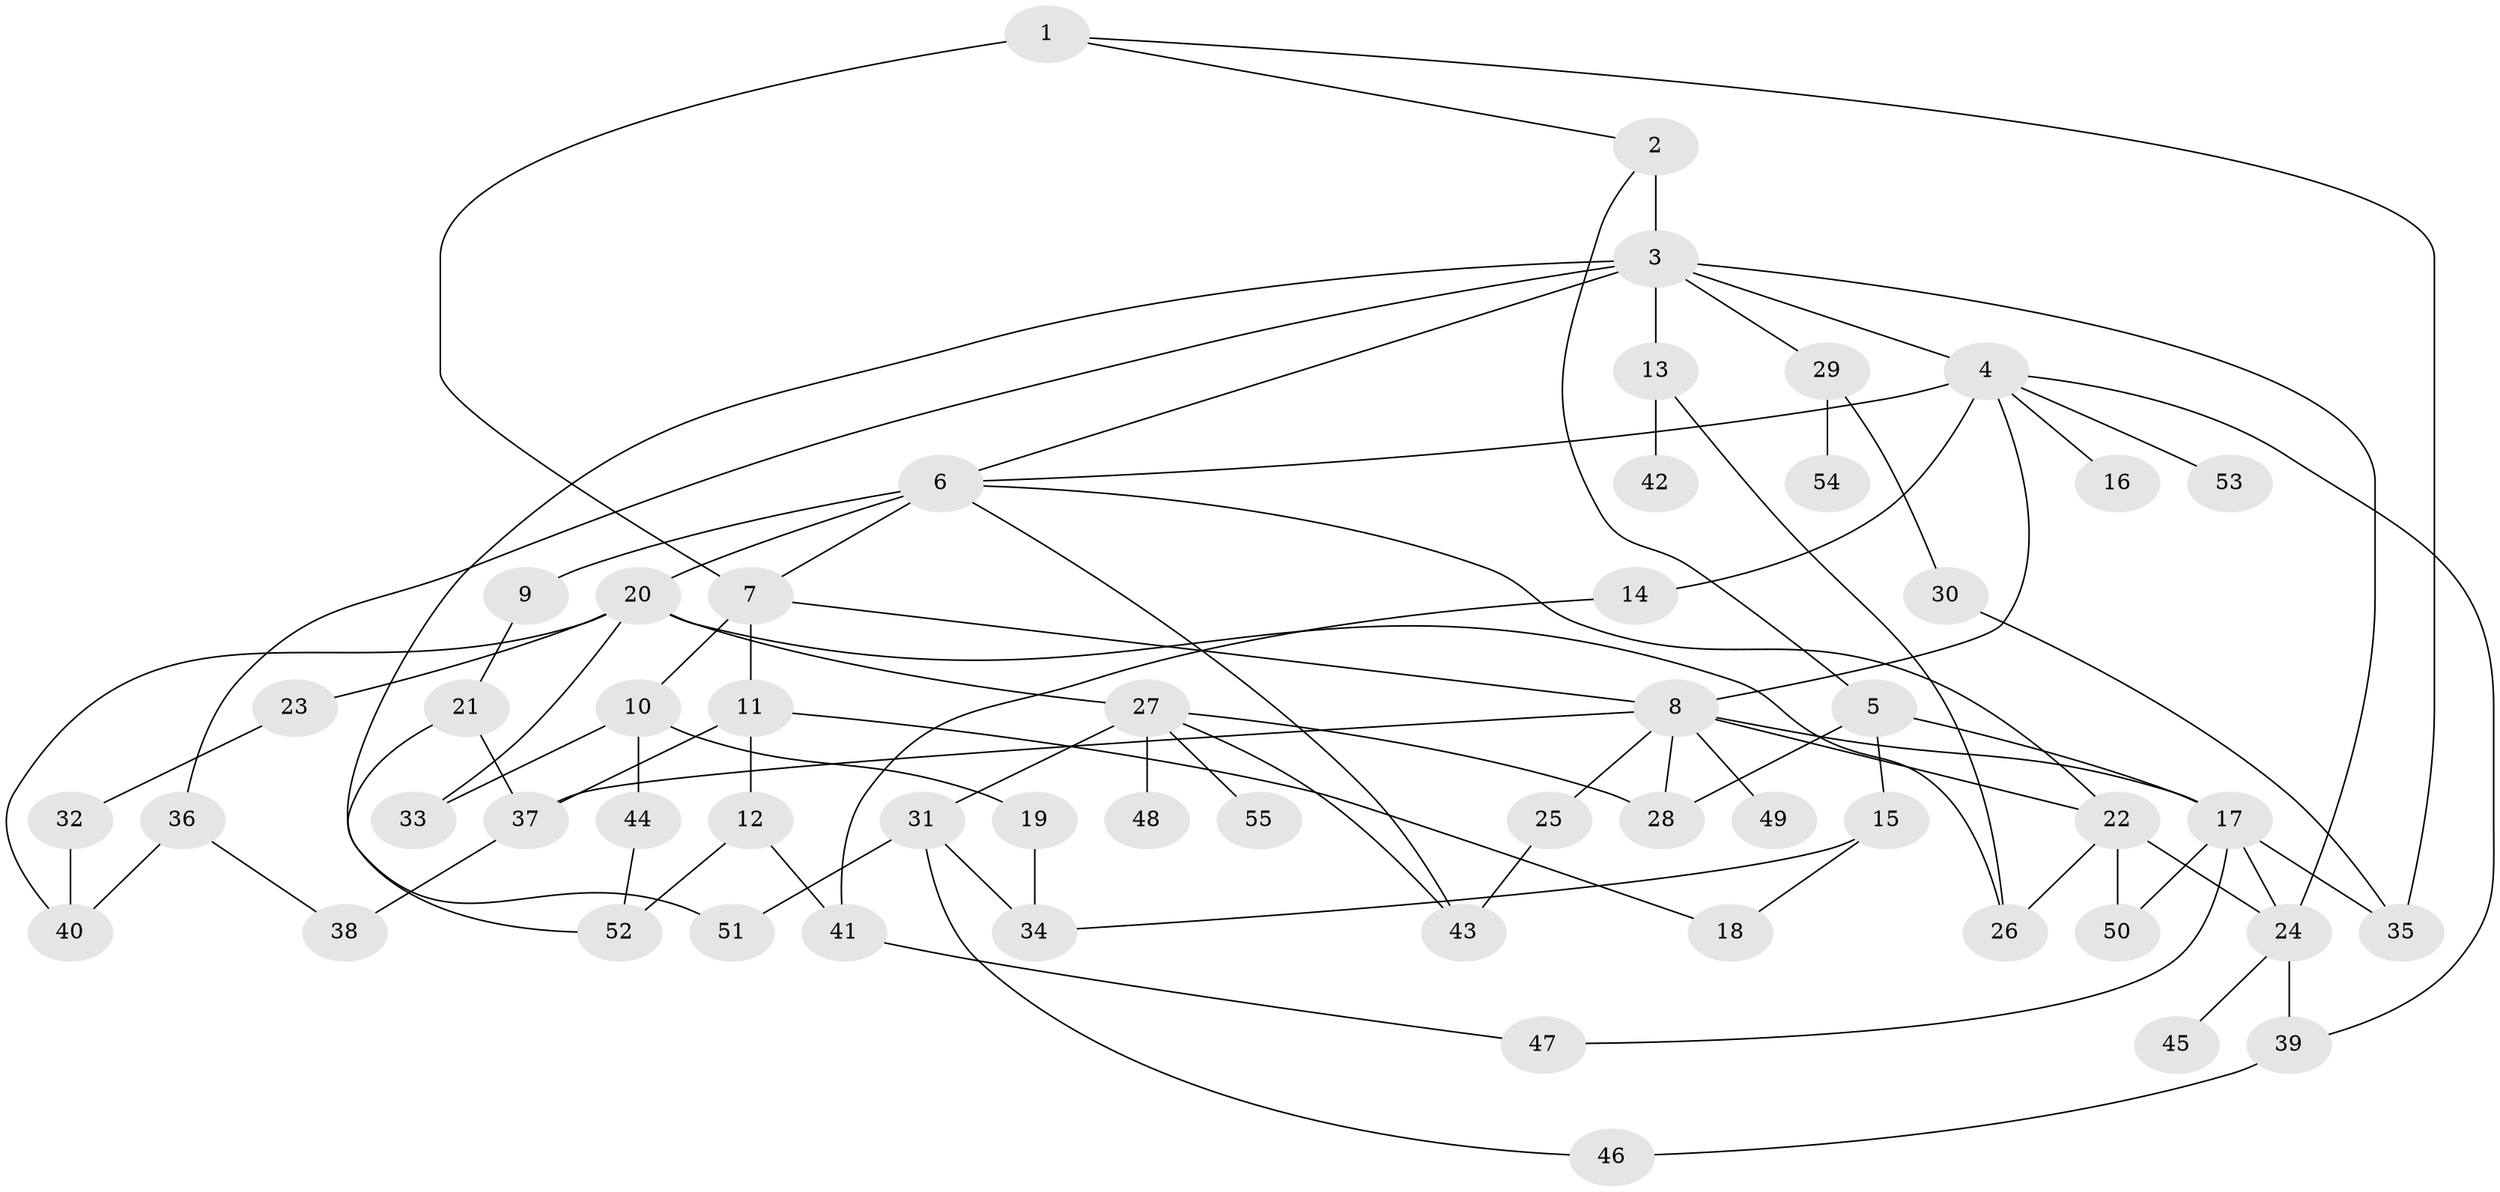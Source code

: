 // original degree distribution, {5: 0.06363636363636363, 8: 0.01818181818181818, 4: 0.09090909090909091, 9: 0.00909090909090909, 3: 0.23636363636363636, 1: 0.2, 2: 0.36363636363636365, 6: 0.01818181818181818}
// Generated by graph-tools (version 1.1) at 2025/34/03/09/25 02:34:19]
// undirected, 55 vertices, 86 edges
graph export_dot {
graph [start="1"]
  node [color=gray90,style=filled];
  1;
  2;
  3;
  4;
  5;
  6;
  7;
  8;
  9;
  10;
  11;
  12;
  13;
  14;
  15;
  16;
  17;
  18;
  19;
  20;
  21;
  22;
  23;
  24;
  25;
  26;
  27;
  28;
  29;
  30;
  31;
  32;
  33;
  34;
  35;
  36;
  37;
  38;
  39;
  40;
  41;
  42;
  43;
  44;
  45;
  46;
  47;
  48;
  49;
  50;
  51;
  52;
  53;
  54;
  55;
  1 -- 2 [weight=1.0];
  1 -- 7 [weight=2.0];
  1 -- 35 [weight=1.0];
  2 -- 3 [weight=5.0];
  2 -- 5 [weight=1.0];
  3 -- 4 [weight=2.0];
  3 -- 6 [weight=1.0];
  3 -- 13 [weight=1.0];
  3 -- 24 [weight=1.0];
  3 -- 29 [weight=1.0];
  3 -- 36 [weight=1.0];
  3 -- 51 [weight=1.0];
  4 -- 6 [weight=1.0];
  4 -- 8 [weight=1.0];
  4 -- 14 [weight=1.0];
  4 -- 16 [weight=1.0];
  4 -- 39 [weight=1.0];
  4 -- 53 [weight=1.0];
  5 -- 15 [weight=1.0];
  5 -- 17 [weight=1.0];
  5 -- 28 [weight=1.0];
  6 -- 7 [weight=1.0];
  6 -- 9 [weight=1.0];
  6 -- 20 [weight=2.0];
  6 -- 22 [weight=1.0];
  6 -- 43 [weight=1.0];
  7 -- 8 [weight=1.0];
  7 -- 10 [weight=1.0];
  7 -- 11 [weight=1.0];
  8 -- 17 [weight=1.0];
  8 -- 22 [weight=1.0];
  8 -- 25 [weight=1.0];
  8 -- 28 [weight=1.0];
  8 -- 37 [weight=1.0];
  8 -- 49 [weight=1.0];
  9 -- 21 [weight=1.0];
  10 -- 19 [weight=1.0];
  10 -- 33 [weight=1.0];
  10 -- 44 [weight=1.0];
  11 -- 12 [weight=1.0];
  11 -- 18 [weight=1.0];
  11 -- 37 [weight=1.0];
  12 -- 41 [weight=1.0];
  12 -- 52 [weight=1.0];
  13 -- 26 [weight=1.0];
  13 -- 42 [weight=1.0];
  14 -- 41 [weight=1.0];
  15 -- 18 [weight=1.0];
  15 -- 34 [weight=1.0];
  17 -- 24 [weight=1.0];
  17 -- 35 [weight=1.0];
  17 -- 47 [weight=1.0];
  17 -- 50 [weight=1.0];
  19 -- 34 [weight=1.0];
  20 -- 23 [weight=3.0];
  20 -- 26 [weight=1.0];
  20 -- 27 [weight=1.0];
  20 -- 33 [weight=1.0];
  20 -- 40 [weight=1.0];
  21 -- 37 [weight=1.0];
  21 -- 52 [weight=1.0];
  22 -- 24 [weight=1.0];
  22 -- 26 [weight=1.0];
  22 -- 50 [weight=1.0];
  23 -- 32 [weight=1.0];
  24 -- 39 [weight=2.0];
  24 -- 45 [weight=1.0];
  25 -- 43 [weight=1.0];
  27 -- 28 [weight=1.0];
  27 -- 31 [weight=2.0];
  27 -- 43 [weight=1.0];
  27 -- 48 [weight=1.0];
  27 -- 55 [weight=1.0];
  29 -- 30 [weight=1.0];
  29 -- 54 [weight=1.0];
  30 -- 35 [weight=1.0];
  31 -- 34 [weight=1.0];
  31 -- 46 [weight=1.0];
  31 -- 51 [weight=1.0];
  32 -- 40 [weight=1.0];
  36 -- 38 [weight=1.0];
  36 -- 40 [weight=1.0];
  37 -- 38 [weight=1.0];
  39 -- 46 [weight=1.0];
  41 -- 47 [weight=1.0];
  44 -- 52 [weight=1.0];
}
